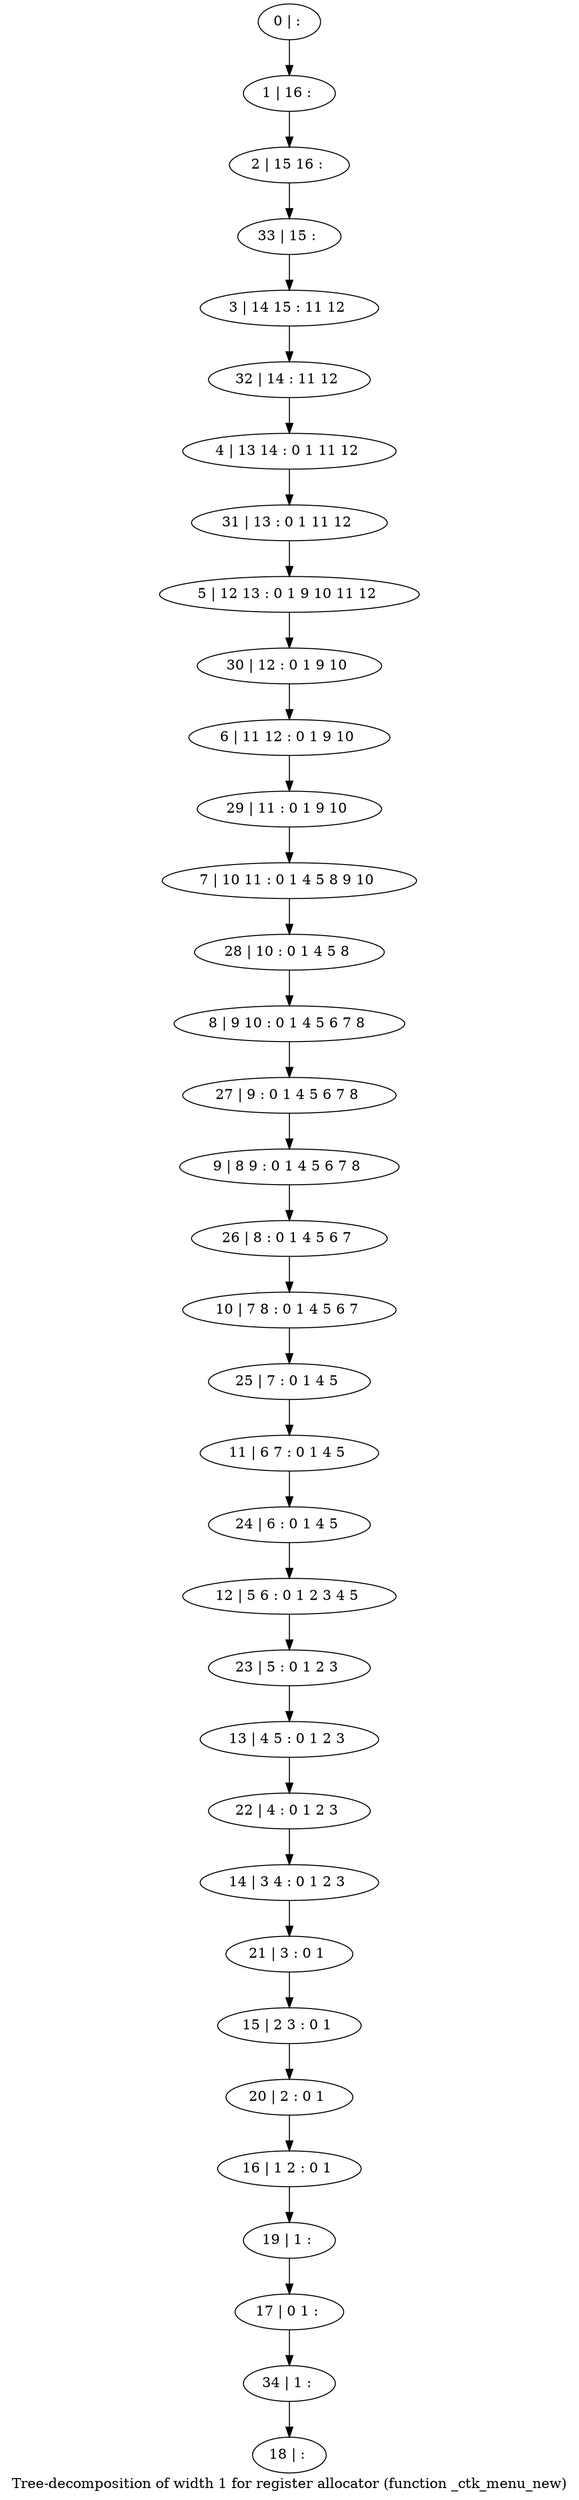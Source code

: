 digraph G {
graph [label="Tree-decomposition of width 1 for register allocator (function _ctk_menu_new)"]
0[label="0 | : "];
1[label="1 | 16 : "];
2[label="2 | 15 16 : "];
3[label="3 | 14 15 : 11 12 "];
4[label="4 | 13 14 : 0 1 11 12 "];
5[label="5 | 12 13 : 0 1 9 10 11 12 "];
6[label="6 | 11 12 : 0 1 9 10 "];
7[label="7 | 10 11 : 0 1 4 5 8 9 10 "];
8[label="8 | 9 10 : 0 1 4 5 6 7 8 "];
9[label="9 | 8 9 : 0 1 4 5 6 7 8 "];
10[label="10 | 7 8 : 0 1 4 5 6 7 "];
11[label="11 | 6 7 : 0 1 4 5 "];
12[label="12 | 5 6 : 0 1 2 3 4 5 "];
13[label="13 | 4 5 : 0 1 2 3 "];
14[label="14 | 3 4 : 0 1 2 3 "];
15[label="15 | 2 3 : 0 1 "];
16[label="16 | 1 2 : 0 1 "];
17[label="17 | 0 1 : "];
18[label="18 | : "];
19[label="19 | 1 : "];
20[label="20 | 2 : 0 1 "];
21[label="21 | 3 : 0 1 "];
22[label="22 | 4 : 0 1 2 3 "];
23[label="23 | 5 : 0 1 2 3 "];
24[label="24 | 6 : 0 1 4 5 "];
25[label="25 | 7 : 0 1 4 5 "];
26[label="26 | 8 : 0 1 4 5 6 7 "];
27[label="27 | 9 : 0 1 4 5 6 7 8 "];
28[label="28 | 10 : 0 1 4 5 8 "];
29[label="29 | 11 : 0 1 9 10 "];
30[label="30 | 12 : 0 1 9 10 "];
31[label="31 | 13 : 0 1 11 12 "];
32[label="32 | 14 : 11 12 "];
33[label="33 | 15 : "];
34[label="34 | 1 : "];
0->1 ;
1->2 ;
19->17 ;
16->19 ;
20->16 ;
15->20 ;
21->15 ;
14->21 ;
22->14 ;
13->22 ;
23->13 ;
12->23 ;
24->12 ;
11->24 ;
25->11 ;
10->25 ;
26->10 ;
9->26 ;
27->9 ;
8->27 ;
28->8 ;
7->28 ;
29->7 ;
6->29 ;
30->6 ;
5->30 ;
31->5 ;
4->31 ;
32->4 ;
3->32 ;
33->3 ;
2->33 ;
34->18 ;
17->34 ;
}
